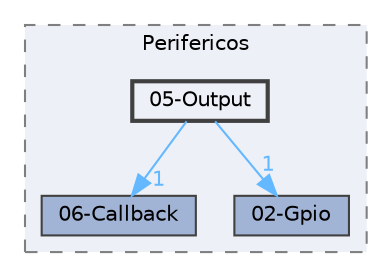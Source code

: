 digraph "E:/Agustin/Escritorio/MCUexpresso/KitLPC845-C++/src/Drivers/Perifericos/05-Output"
{
 // LATEX_PDF_SIZE
  bgcolor="transparent";
  edge [fontname=Helvetica,fontsize=10,labelfontname=Helvetica,labelfontsize=10];
  node [fontname=Helvetica,fontsize=10,shape=box,height=0.2,width=0.4];
  compound=true
  subgraph clusterdir_fddceb55b13f36ba841fc9095bbfed65 {
    graph [ bgcolor="#edf0f7", pencolor="grey50", label="Perifericos", fontname=Helvetica,fontsize=10 style="filled,dashed", URL="dir_fddceb55b13f36ba841fc9095bbfed65.html",tooltip=""]
  dir_47a19b6058124405309700282ec9ed11 [label="06-Callback", fillcolor="#a2b4d6", color="grey25", style="filled", URL="dir_47a19b6058124405309700282ec9ed11.html",tooltip=""];
  dir_7697e32b67ed779e475c9af126b83826 [label="02-Gpio", fillcolor="#a2b4d6", color="grey25", style="filled", URL="dir_7697e32b67ed779e475c9af126b83826.html",tooltip=""];
  dir_2172dea653281ccb7dd33f750193afc5 [label="05-Output", fillcolor="#edf0f7", color="grey25", style="filled,bold", URL="dir_2172dea653281ccb7dd33f750193afc5.html",tooltip=""];
  }
  dir_2172dea653281ccb7dd33f750193afc5->dir_47a19b6058124405309700282ec9ed11 [headlabel="1", labeldistance=1.5 headhref="dir_000008_000010.html" href="dir_000008_000010.html" color="steelblue1" fontcolor="steelblue1"];
  dir_2172dea653281ccb7dd33f750193afc5->dir_7697e32b67ed779e475c9af126b83826 [headlabel="1", labeldistance=1.5 headhref="dir_000008_000003.html" href="dir_000008_000003.html" color="steelblue1" fontcolor="steelblue1"];
}
